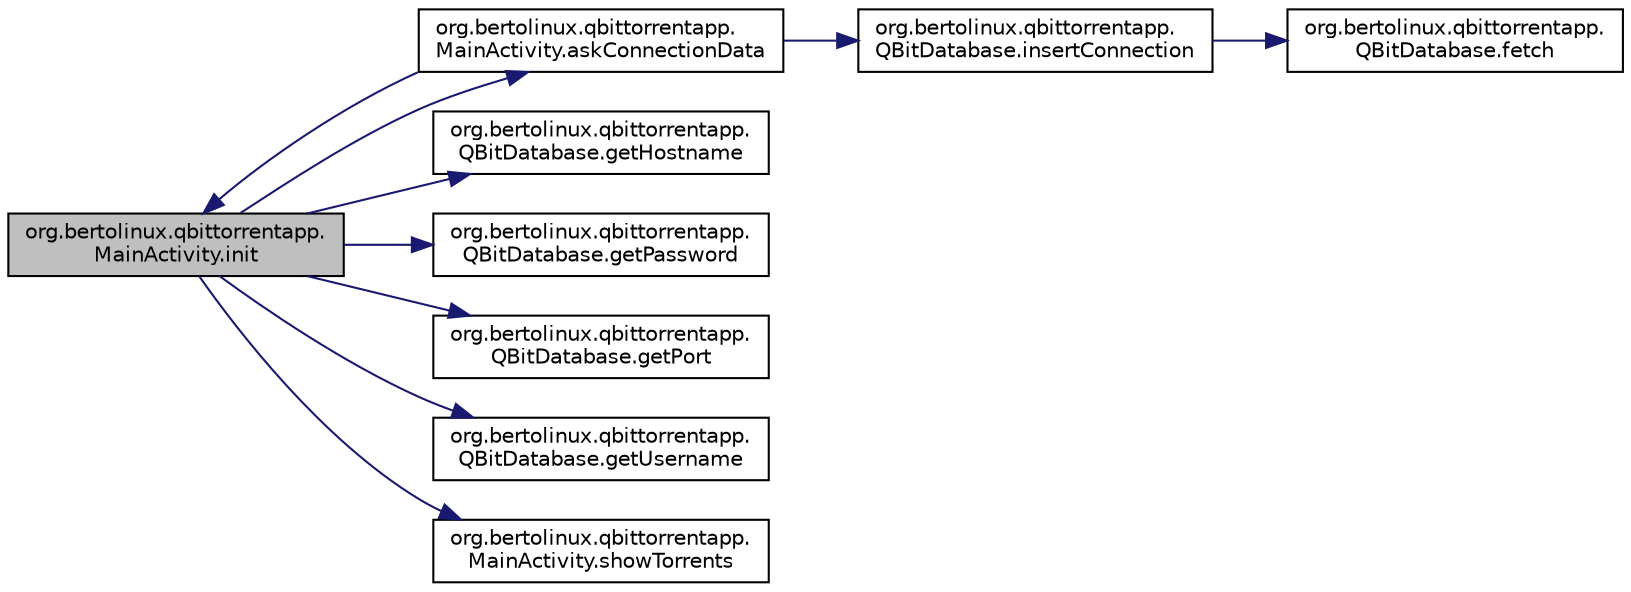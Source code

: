 digraph "org.bertolinux.qbittorrentapp.MainActivity.init"
{
  edge [fontname="Helvetica",fontsize="10",labelfontname="Helvetica",labelfontsize="10"];
  node [fontname="Helvetica",fontsize="10",shape=record];
  rankdir="LR";
  Node12 [label="org.bertolinux.qbittorrentapp.\lMainActivity.init",height=0.2,width=0.4,color="black", fillcolor="grey75", style="filled", fontcolor="black"];
  Node12 -> Node13 [color="midnightblue",fontsize="10",style="solid",fontname="Helvetica"];
  Node13 [label="org.bertolinux.qbittorrentapp.\lMainActivity.askConnectionData",height=0.2,width=0.4,color="black", fillcolor="white", style="filled",URL="$classorg_1_1bertolinux_1_1qbittorrentapp_1_1MainActivity.html#a8d6a3c42cc23067e2eefa0a96bef051e"];
  Node13 -> Node12 [color="midnightblue",fontsize="10",style="solid",fontname="Helvetica"];
  Node13 -> Node14 [color="midnightblue",fontsize="10",style="solid",fontname="Helvetica"];
  Node14 [label="org.bertolinux.qbittorrentapp.\lQBitDatabase.insertConnection",height=0.2,width=0.4,color="black", fillcolor="white", style="filled",URL="$classorg_1_1bertolinux_1_1qbittorrentapp_1_1QBitDatabase.html#a345bf96762d1df0946ee8f41b5016f89"];
  Node14 -> Node15 [color="midnightblue",fontsize="10",style="solid",fontname="Helvetica"];
  Node15 [label="org.bertolinux.qbittorrentapp.\lQBitDatabase.fetch",height=0.2,width=0.4,color="black", fillcolor="white", style="filled",URL="$classorg_1_1bertolinux_1_1qbittorrentapp_1_1QBitDatabase.html#ab7dc221772ac988eb56ce2e158989113"];
  Node12 -> Node16 [color="midnightblue",fontsize="10",style="solid",fontname="Helvetica"];
  Node16 [label="org.bertolinux.qbittorrentapp.\lQBitDatabase.getHostname",height=0.2,width=0.4,color="black", fillcolor="white", style="filled",URL="$classorg_1_1bertolinux_1_1qbittorrentapp_1_1QBitDatabase.html#a70c31bafd761275988a87f9f195eca66"];
  Node12 -> Node17 [color="midnightblue",fontsize="10",style="solid",fontname="Helvetica"];
  Node17 [label="org.bertolinux.qbittorrentapp.\lQBitDatabase.getPassword",height=0.2,width=0.4,color="black", fillcolor="white", style="filled",URL="$classorg_1_1bertolinux_1_1qbittorrentapp_1_1QBitDatabase.html#a292ccb0e9037fac9a059543b148df2dd"];
  Node12 -> Node18 [color="midnightblue",fontsize="10",style="solid",fontname="Helvetica"];
  Node18 [label="org.bertolinux.qbittorrentapp.\lQBitDatabase.getPort",height=0.2,width=0.4,color="black", fillcolor="white", style="filled",URL="$classorg_1_1bertolinux_1_1qbittorrentapp_1_1QBitDatabase.html#ac18d6660b8fd3eec4b6a2995d230db5c"];
  Node12 -> Node19 [color="midnightblue",fontsize="10",style="solid",fontname="Helvetica"];
  Node19 [label="org.bertolinux.qbittorrentapp.\lQBitDatabase.getUsername",height=0.2,width=0.4,color="black", fillcolor="white", style="filled",URL="$classorg_1_1bertolinux_1_1qbittorrentapp_1_1QBitDatabase.html#a328b530abff001eee6c94d57ca073f1b"];
  Node12 -> Node20 [color="midnightblue",fontsize="10",style="solid",fontname="Helvetica"];
  Node20 [label="org.bertolinux.qbittorrentapp.\lMainActivity.showTorrents",height=0.2,width=0.4,color="black", fillcolor="white", style="filled",URL="$classorg_1_1bertolinux_1_1qbittorrentapp_1_1MainActivity.html#a6dec9399650aa3e4f61cd4253005e0e6"];
}
